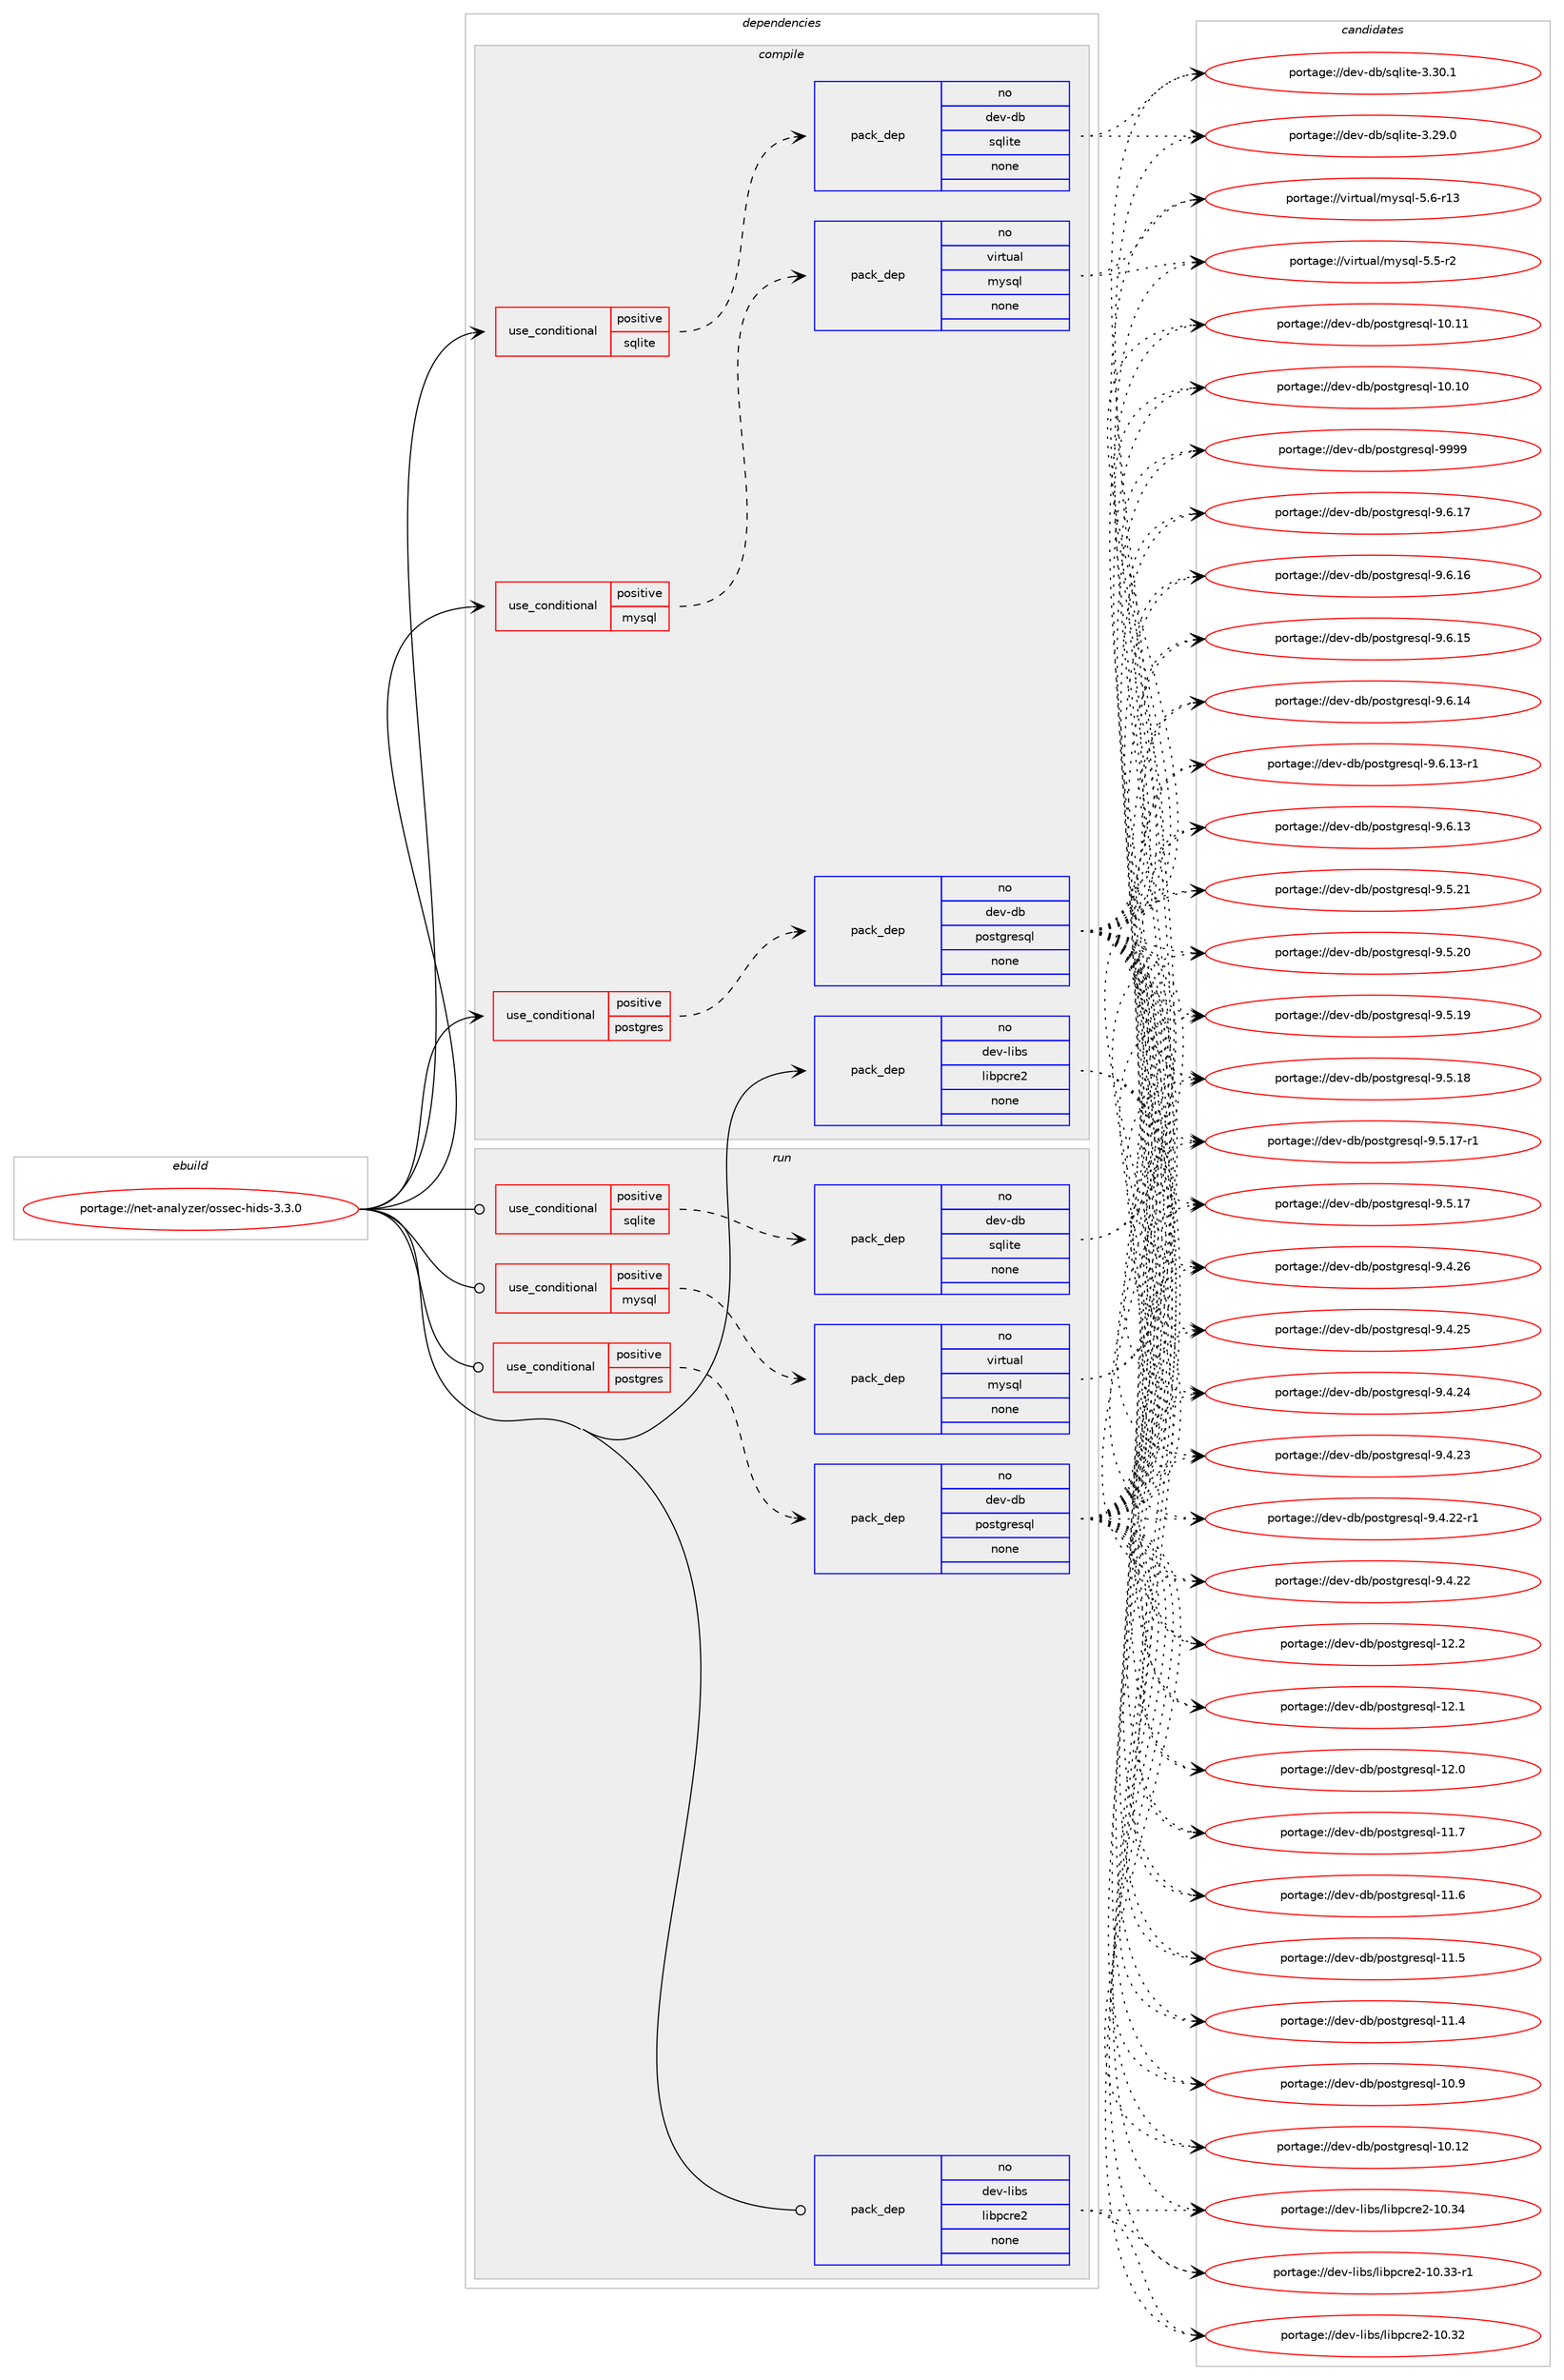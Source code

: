 digraph prolog {

# *************
# Graph options
# *************

newrank=true;
concentrate=true;
compound=true;
graph [rankdir=LR,fontname=Helvetica,fontsize=10,ranksep=1.5];#, ranksep=2.5, nodesep=0.2];
edge  [arrowhead=vee];
node  [fontname=Helvetica,fontsize=10];

# **********
# The ebuild
# **********

subgraph cluster_leftcol {
color=gray;
rank=same;
label=<<i>ebuild</i>>;
id [label="portage://net-analyzer/ossec-hids-3.3.0", color=red, width=4, href="../net-analyzer/ossec-hids-3.3.0.svg"];
}

# ****************
# The dependencies
# ****************

subgraph cluster_midcol {
color=gray;
label=<<i>dependencies</i>>;
subgraph cluster_compile {
fillcolor="#eeeeee";
style=filled;
label=<<i>compile</i>>;
subgraph cond23166 {
dependency101004 [label=<<TABLE BORDER="0" CELLBORDER="1" CELLSPACING="0" CELLPADDING="4"><TR><TD ROWSPAN="3" CELLPADDING="10">use_conditional</TD></TR><TR><TD>positive</TD></TR><TR><TD>mysql</TD></TR></TABLE>>, shape=none, color=red];
subgraph pack76008 {
dependency101005 [label=<<TABLE BORDER="0" CELLBORDER="1" CELLSPACING="0" CELLPADDING="4" WIDTH="220"><TR><TD ROWSPAN="6" CELLPADDING="30">pack_dep</TD></TR><TR><TD WIDTH="110">no</TD></TR><TR><TD>virtual</TD></TR><TR><TD>mysql</TD></TR><TR><TD>none</TD></TR><TR><TD></TD></TR></TABLE>>, shape=none, color=blue];
}
dependency101004:e -> dependency101005:w [weight=20,style="dashed",arrowhead="vee"];
}
id:e -> dependency101004:w [weight=20,style="solid",arrowhead="vee"];
subgraph cond23167 {
dependency101006 [label=<<TABLE BORDER="0" CELLBORDER="1" CELLSPACING="0" CELLPADDING="4"><TR><TD ROWSPAN="3" CELLPADDING="10">use_conditional</TD></TR><TR><TD>positive</TD></TR><TR><TD>postgres</TD></TR></TABLE>>, shape=none, color=red];
subgraph pack76009 {
dependency101007 [label=<<TABLE BORDER="0" CELLBORDER="1" CELLSPACING="0" CELLPADDING="4" WIDTH="220"><TR><TD ROWSPAN="6" CELLPADDING="30">pack_dep</TD></TR><TR><TD WIDTH="110">no</TD></TR><TR><TD>dev-db</TD></TR><TR><TD>postgresql</TD></TR><TR><TD>none</TD></TR><TR><TD></TD></TR></TABLE>>, shape=none, color=blue];
}
dependency101006:e -> dependency101007:w [weight=20,style="dashed",arrowhead="vee"];
}
id:e -> dependency101006:w [weight=20,style="solid",arrowhead="vee"];
subgraph cond23168 {
dependency101008 [label=<<TABLE BORDER="0" CELLBORDER="1" CELLSPACING="0" CELLPADDING="4"><TR><TD ROWSPAN="3" CELLPADDING="10">use_conditional</TD></TR><TR><TD>positive</TD></TR><TR><TD>sqlite</TD></TR></TABLE>>, shape=none, color=red];
subgraph pack76010 {
dependency101009 [label=<<TABLE BORDER="0" CELLBORDER="1" CELLSPACING="0" CELLPADDING="4" WIDTH="220"><TR><TD ROWSPAN="6" CELLPADDING="30">pack_dep</TD></TR><TR><TD WIDTH="110">no</TD></TR><TR><TD>dev-db</TD></TR><TR><TD>sqlite</TD></TR><TR><TD>none</TD></TR><TR><TD></TD></TR></TABLE>>, shape=none, color=blue];
}
dependency101008:e -> dependency101009:w [weight=20,style="dashed",arrowhead="vee"];
}
id:e -> dependency101008:w [weight=20,style="solid",arrowhead="vee"];
subgraph pack76011 {
dependency101010 [label=<<TABLE BORDER="0" CELLBORDER="1" CELLSPACING="0" CELLPADDING="4" WIDTH="220"><TR><TD ROWSPAN="6" CELLPADDING="30">pack_dep</TD></TR><TR><TD WIDTH="110">no</TD></TR><TR><TD>dev-libs</TD></TR><TR><TD>libpcre2</TD></TR><TR><TD>none</TD></TR><TR><TD></TD></TR></TABLE>>, shape=none, color=blue];
}
id:e -> dependency101010:w [weight=20,style="solid",arrowhead="vee"];
}
subgraph cluster_compileandrun {
fillcolor="#eeeeee";
style=filled;
label=<<i>compile and run</i>>;
}
subgraph cluster_run {
fillcolor="#eeeeee";
style=filled;
label=<<i>run</i>>;
subgraph cond23169 {
dependency101011 [label=<<TABLE BORDER="0" CELLBORDER="1" CELLSPACING="0" CELLPADDING="4"><TR><TD ROWSPAN="3" CELLPADDING="10">use_conditional</TD></TR><TR><TD>positive</TD></TR><TR><TD>mysql</TD></TR></TABLE>>, shape=none, color=red];
subgraph pack76012 {
dependency101012 [label=<<TABLE BORDER="0" CELLBORDER="1" CELLSPACING="0" CELLPADDING="4" WIDTH="220"><TR><TD ROWSPAN="6" CELLPADDING="30">pack_dep</TD></TR><TR><TD WIDTH="110">no</TD></TR><TR><TD>virtual</TD></TR><TR><TD>mysql</TD></TR><TR><TD>none</TD></TR><TR><TD></TD></TR></TABLE>>, shape=none, color=blue];
}
dependency101011:e -> dependency101012:w [weight=20,style="dashed",arrowhead="vee"];
}
id:e -> dependency101011:w [weight=20,style="solid",arrowhead="odot"];
subgraph cond23170 {
dependency101013 [label=<<TABLE BORDER="0" CELLBORDER="1" CELLSPACING="0" CELLPADDING="4"><TR><TD ROWSPAN="3" CELLPADDING="10">use_conditional</TD></TR><TR><TD>positive</TD></TR><TR><TD>postgres</TD></TR></TABLE>>, shape=none, color=red];
subgraph pack76013 {
dependency101014 [label=<<TABLE BORDER="0" CELLBORDER="1" CELLSPACING="0" CELLPADDING="4" WIDTH="220"><TR><TD ROWSPAN="6" CELLPADDING="30">pack_dep</TD></TR><TR><TD WIDTH="110">no</TD></TR><TR><TD>dev-db</TD></TR><TR><TD>postgresql</TD></TR><TR><TD>none</TD></TR><TR><TD></TD></TR></TABLE>>, shape=none, color=blue];
}
dependency101013:e -> dependency101014:w [weight=20,style="dashed",arrowhead="vee"];
}
id:e -> dependency101013:w [weight=20,style="solid",arrowhead="odot"];
subgraph cond23171 {
dependency101015 [label=<<TABLE BORDER="0" CELLBORDER="1" CELLSPACING="0" CELLPADDING="4"><TR><TD ROWSPAN="3" CELLPADDING="10">use_conditional</TD></TR><TR><TD>positive</TD></TR><TR><TD>sqlite</TD></TR></TABLE>>, shape=none, color=red];
subgraph pack76014 {
dependency101016 [label=<<TABLE BORDER="0" CELLBORDER="1" CELLSPACING="0" CELLPADDING="4" WIDTH="220"><TR><TD ROWSPAN="6" CELLPADDING="30">pack_dep</TD></TR><TR><TD WIDTH="110">no</TD></TR><TR><TD>dev-db</TD></TR><TR><TD>sqlite</TD></TR><TR><TD>none</TD></TR><TR><TD></TD></TR></TABLE>>, shape=none, color=blue];
}
dependency101015:e -> dependency101016:w [weight=20,style="dashed",arrowhead="vee"];
}
id:e -> dependency101015:w [weight=20,style="solid",arrowhead="odot"];
subgraph pack76015 {
dependency101017 [label=<<TABLE BORDER="0" CELLBORDER="1" CELLSPACING="0" CELLPADDING="4" WIDTH="220"><TR><TD ROWSPAN="6" CELLPADDING="30">pack_dep</TD></TR><TR><TD WIDTH="110">no</TD></TR><TR><TD>dev-libs</TD></TR><TR><TD>libpcre2</TD></TR><TR><TD>none</TD></TR><TR><TD></TD></TR></TABLE>>, shape=none, color=blue];
}
id:e -> dependency101017:w [weight=20,style="solid",arrowhead="odot"];
}
}

# **************
# The candidates
# **************

subgraph cluster_choices {
rank=same;
color=gray;
label=<<i>candidates</i>>;

subgraph choice76008 {
color=black;
nodesep=1;
choice118105114116117971084710912111511310845534654451144951 [label="portage://virtual/mysql-5.6-r13", color=red, width=4,href="../virtual/mysql-5.6-r13.svg"];
choice1181051141161179710847109121115113108455346534511450 [label="portage://virtual/mysql-5.5-r2", color=red, width=4,href="../virtual/mysql-5.5-r2.svg"];
dependency101005:e -> choice118105114116117971084710912111511310845534654451144951:w [style=dotted,weight="100"];
dependency101005:e -> choice1181051141161179710847109121115113108455346534511450:w [style=dotted,weight="100"];
}
subgraph choice76009 {
color=black;
nodesep=1;
choice1001011184510098471121111151161031141011151131084557575757 [label="portage://dev-db/postgresql-9999", color=red, width=4,href="../dev-db/postgresql-9999.svg"];
choice10010111845100984711211111511610311410111511310845574654464955 [label="portage://dev-db/postgresql-9.6.17", color=red, width=4,href="../dev-db/postgresql-9.6.17.svg"];
choice10010111845100984711211111511610311410111511310845574654464954 [label="portage://dev-db/postgresql-9.6.16", color=red, width=4,href="../dev-db/postgresql-9.6.16.svg"];
choice10010111845100984711211111511610311410111511310845574654464953 [label="portage://dev-db/postgresql-9.6.15", color=red, width=4,href="../dev-db/postgresql-9.6.15.svg"];
choice10010111845100984711211111511610311410111511310845574654464952 [label="portage://dev-db/postgresql-9.6.14", color=red, width=4,href="../dev-db/postgresql-9.6.14.svg"];
choice100101118451009847112111115116103114101115113108455746544649514511449 [label="portage://dev-db/postgresql-9.6.13-r1", color=red, width=4,href="../dev-db/postgresql-9.6.13-r1.svg"];
choice10010111845100984711211111511610311410111511310845574654464951 [label="portage://dev-db/postgresql-9.6.13", color=red, width=4,href="../dev-db/postgresql-9.6.13.svg"];
choice10010111845100984711211111511610311410111511310845574653465049 [label="portage://dev-db/postgresql-9.5.21", color=red, width=4,href="../dev-db/postgresql-9.5.21.svg"];
choice10010111845100984711211111511610311410111511310845574653465048 [label="portage://dev-db/postgresql-9.5.20", color=red, width=4,href="../dev-db/postgresql-9.5.20.svg"];
choice10010111845100984711211111511610311410111511310845574653464957 [label="portage://dev-db/postgresql-9.5.19", color=red, width=4,href="../dev-db/postgresql-9.5.19.svg"];
choice10010111845100984711211111511610311410111511310845574653464956 [label="portage://dev-db/postgresql-9.5.18", color=red, width=4,href="../dev-db/postgresql-9.5.18.svg"];
choice100101118451009847112111115116103114101115113108455746534649554511449 [label="portage://dev-db/postgresql-9.5.17-r1", color=red, width=4,href="../dev-db/postgresql-9.5.17-r1.svg"];
choice10010111845100984711211111511610311410111511310845574653464955 [label="portage://dev-db/postgresql-9.5.17", color=red, width=4,href="../dev-db/postgresql-9.5.17.svg"];
choice10010111845100984711211111511610311410111511310845574652465054 [label="portage://dev-db/postgresql-9.4.26", color=red, width=4,href="../dev-db/postgresql-9.4.26.svg"];
choice10010111845100984711211111511610311410111511310845574652465053 [label="portage://dev-db/postgresql-9.4.25", color=red, width=4,href="../dev-db/postgresql-9.4.25.svg"];
choice10010111845100984711211111511610311410111511310845574652465052 [label="portage://dev-db/postgresql-9.4.24", color=red, width=4,href="../dev-db/postgresql-9.4.24.svg"];
choice10010111845100984711211111511610311410111511310845574652465051 [label="portage://dev-db/postgresql-9.4.23", color=red, width=4,href="../dev-db/postgresql-9.4.23.svg"];
choice100101118451009847112111115116103114101115113108455746524650504511449 [label="portage://dev-db/postgresql-9.4.22-r1", color=red, width=4,href="../dev-db/postgresql-9.4.22-r1.svg"];
choice10010111845100984711211111511610311410111511310845574652465050 [label="portage://dev-db/postgresql-9.4.22", color=red, width=4,href="../dev-db/postgresql-9.4.22.svg"];
choice1001011184510098471121111151161031141011151131084549504650 [label="portage://dev-db/postgresql-12.2", color=red, width=4,href="../dev-db/postgresql-12.2.svg"];
choice1001011184510098471121111151161031141011151131084549504649 [label="portage://dev-db/postgresql-12.1", color=red, width=4,href="../dev-db/postgresql-12.1.svg"];
choice1001011184510098471121111151161031141011151131084549504648 [label="portage://dev-db/postgresql-12.0", color=red, width=4,href="../dev-db/postgresql-12.0.svg"];
choice1001011184510098471121111151161031141011151131084549494655 [label="portage://dev-db/postgresql-11.7", color=red, width=4,href="../dev-db/postgresql-11.7.svg"];
choice1001011184510098471121111151161031141011151131084549494654 [label="portage://dev-db/postgresql-11.6", color=red, width=4,href="../dev-db/postgresql-11.6.svg"];
choice1001011184510098471121111151161031141011151131084549494653 [label="portage://dev-db/postgresql-11.5", color=red, width=4,href="../dev-db/postgresql-11.5.svg"];
choice1001011184510098471121111151161031141011151131084549494652 [label="portage://dev-db/postgresql-11.4", color=red, width=4,href="../dev-db/postgresql-11.4.svg"];
choice1001011184510098471121111151161031141011151131084549484657 [label="portage://dev-db/postgresql-10.9", color=red, width=4,href="../dev-db/postgresql-10.9.svg"];
choice100101118451009847112111115116103114101115113108454948464950 [label="portage://dev-db/postgresql-10.12", color=red, width=4,href="../dev-db/postgresql-10.12.svg"];
choice100101118451009847112111115116103114101115113108454948464949 [label="portage://dev-db/postgresql-10.11", color=red, width=4,href="../dev-db/postgresql-10.11.svg"];
choice100101118451009847112111115116103114101115113108454948464948 [label="portage://dev-db/postgresql-10.10", color=red, width=4,href="../dev-db/postgresql-10.10.svg"];
dependency101007:e -> choice1001011184510098471121111151161031141011151131084557575757:w [style=dotted,weight="100"];
dependency101007:e -> choice10010111845100984711211111511610311410111511310845574654464955:w [style=dotted,weight="100"];
dependency101007:e -> choice10010111845100984711211111511610311410111511310845574654464954:w [style=dotted,weight="100"];
dependency101007:e -> choice10010111845100984711211111511610311410111511310845574654464953:w [style=dotted,weight="100"];
dependency101007:e -> choice10010111845100984711211111511610311410111511310845574654464952:w [style=dotted,weight="100"];
dependency101007:e -> choice100101118451009847112111115116103114101115113108455746544649514511449:w [style=dotted,weight="100"];
dependency101007:e -> choice10010111845100984711211111511610311410111511310845574654464951:w [style=dotted,weight="100"];
dependency101007:e -> choice10010111845100984711211111511610311410111511310845574653465049:w [style=dotted,weight="100"];
dependency101007:e -> choice10010111845100984711211111511610311410111511310845574653465048:w [style=dotted,weight="100"];
dependency101007:e -> choice10010111845100984711211111511610311410111511310845574653464957:w [style=dotted,weight="100"];
dependency101007:e -> choice10010111845100984711211111511610311410111511310845574653464956:w [style=dotted,weight="100"];
dependency101007:e -> choice100101118451009847112111115116103114101115113108455746534649554511449:w [style=dotted,weight="100"];
dependency101007:e -> choice10010111845100984711211111511610311410111511310845574653464955:w [style=dotted,weight="100"];
dependency101007:e -> choice10010111845100984711211111511610311410111511310845574652465054:w [style=dotted,weight="100"];
dependency101007:e -> choice10010111845100984711211111511610311410111511310845574652465053:w [style=dotted,weight="100"];
dependency101007:e -> choice10010111845100984711211111511610311410111511310845574652465052:w [style=dotted,weight="100"];
dependency101007:e -> choice10010111845100984711211111511610311410111511310845574652465051:w [style=dotted,weight="100"];
dependency101007:e -> choice100101118451009847112111115116103114101115113108455746524650504511449:w [style=dotted,weight="100"];
dependency101007:e -> choice10010111845100984711211111511610311410111511310845574652465050:w [style=dotted,weight="100"];
dependency101007:e -> choice1001011184510098471121111151161031141011151131084549504650:w [style=dotted,weight="100"];
dependency101007:e -> choice1001011184510098471121111151161031141011151131084549504649:w [style=dotted,weight="100"];
dependency101007:e -> choice1001011184510098471121111151161031141011151131084549504648:w [style=dotted,weight="100"];
dependency101007:e -> choice1001011184510098471121111151161031141011151131084549494655:w [style=dotted,weight="100"];
dependency101007:e -> choice1001011184510098471121111151161031141011151131084549494654:w [style=dotted,weight="100"];
dependency101007:e -> choice1001011184510098471121111151161031141011151131084549494653:w [style=dotted,weight="100"];
dependency101007:e -> choice1001011184510098471121111151161031141011151131084549494652:w [style=dotted,weight="100"];
dependency101007:e -> choice1001011184510098471121111151161031141011151131084549484657:w [style=dotted,weight="100"];
dependency101007:e -> choice100101118451009847112111115116103114101115113108454948464950:w [style=dotted,weight="100"];
dependency101007:e -> choice100101118451009847112111115116103114101115113108454948464949:w [style=dotted,weight="100"];
dependency101007:e -> choice100101118451009847112111115116103114101115113108454948464948:w [style=dotted,weight="100"];
}
subgraph choice76010 {
color=black;
nodesep=1;
choice10010111845100984711511310810511610145514651484649 [label="portage://dev-db/sqlite-3.30.1", color=red, width=4,href="../dev-db/sqlite-3.30.1.svg"];
choice10010111845100984711511310810511610145514650574648 [label="portage://dev-db/sqlite-3.29.0", color=red, width=4,href="../dev-db/sqlite-3.29.0.svg"];
dependency101009:e -> choice10010111845100984711511310810511610145514651484649:w [style=dotted,weight="100"];
dependency101009:e -> choice10010111845100984711511310810511610145514650574648:w [style=dotted,weight="100"];
}
subgraph choice76011 {
color=black;
nodesep=1;
choice100101118451081059811547108105981129911410150454948465152 [label="portage://dev-libs/libpcre2-10.34", color=red, width=4,href="../dev-libs/libpcre2-10.34.svg"];
choice1001011184510810598115471081059811299114101504549484651514511449 [label="portage://dev-libs/libpcre2-10.33-r1", color=red, width=4,href="../dev-libs/libpcre2-10.33-r1.svg"];
choice100101118451081059811547108105981129911410150454948465150 [label="portage://dev-libs/libpcre2-10.32", color=red, width=4,href="../dev-libs/libpcre2-10.32.svg"];
dependency101010:e -> choice100101118451081059811547108105981129911410150454948465152:w [style=dotted,weight="100"];
dependency101010:e -> choice1001011184510810598115471081059811299114101504549484651514511449:w [style=dotted,weight="100"];
dependency101010:e -> choice100101118451081059811547108105981129911410150454948465150:w [style=dotted,weight="100"];
}
subgraph choice76012 {
color=black;
nodesep=1;
choice118105114116117971084710912111511310845534654451144951 [label="portage://virtual/mysql-5.6-r13", color=red, width=4,href="../virtual/mysql-5.6-r13.svg"];
choice1181051141161179710847109121115113108455346534511450 [label="portage://virtual/mysql-5.5-r2", color=red, width=4,href="../virtual/mysql-5.5-r2.svg"];
dependency101012:e -> choice118105114116117971084710912111511310845534654451144951:w [style=dotted,weight="100"];
dependency101012:e -> choice1181051141161179710847109121115113108455346534511450:w [style=dotted,weight="100"];
}
subgraph choice76013 {
color=black;
nodesep=1;
choice1001011184510098471121111151161031141011151131084557575757 [label="portage://dev-db/postgresql-9999", color=red, width=4,href="../dev-db/postgresql-9999.svg"];
choice10010111845100984711211111511610311410111511310845574654464955 [label="portage://dev-db/postgresql-9.6.17", color=red, width=4,href="../dev-db/postgresql-9.6.17.svg"];
choice10010111845100984711211111511610311410111511310845574654464954 [label="portage://dev-db/postgresql-9.6.16", color=red, width=4,href="../dev-db/postgresql-9.6.16.svg"];
choice10010111845100984711211111511610311410111511310845574654464953 [label="portage://dev-db/postgresql-9.6.15", color=red, width=4,href="../dev-db/postgresql-9.6.15.svg"];
choice10010111845100984711211111511610311410111511310845574654464952 [label="portage://dev-db/postgresql-9.6.14", color=red, width=4,href="../dev-db/postgresql-9.6.14.svg"];
choice100101118451009847112111115116103114101115113108455746544649514511449 [label="portage://dev-db/postgresql-9.6.13-r1", color=red, width=4,href="../dev-db/postgresql-9.6.13-r1.svg"];
choice10010111845100984711211111511610311410111511310845574654464951 [label="portage://dev-db/postgresql-9.6.13", color=red, width=4,href="../dev-db/postgresql-9.6.13.svg"];
choice10010111845100984711211111511610311410111511310845574653465049 [label="portage://dev-db/postgresql-9.5.21", color=red, width=4,href="../dev-db/postgresql-9.5.21.svg"];
choice10010111845100984711211111511610311410111511310845574653465048 [label="portage://dev-db/postgresql-9.5.20", color=red, width=4,href="../dev-db/postgresql-9.5.20.svg"];
choice10010111845100984711211111511610311410111511310845574653464957 [label="portage://dev-db/postgresql-9.5.19", color=red, width=4,href="../dev-db/postgresql-9.5.19.svg"];
choice10010111845100984711211111511610311410111511310845574653464956 [label="portage://dev-db/postgresql-9.5.18", color=red, width=4,href="../dev-db/postgresql-9.5.18.svg"];
choice100101118451009847112111115116103114101115113108455746534649554511449 [label="portage://dev-db/postgresql-9.5.17-r1", color=red, width=4,href="../dev-db/postgresql-9.5.17-r1.svg"];
choice10010111845100984711211111511610311410111511310845574653464955 [label="portage://dev-db/postgresql-9.5.17", color=red, width=4,href="../dev-db/postgresql-9.5.17.svg"];
choice10010111845100984711211111511610311410111511310845574652465054 [label="portage://dev-db/postgresql-9.4.26", color=red, width=4,href="../dev-db/postgresql-9.4.26.svg"];
choice10010111845100984711211111511610311410111511310845574652465053 [label="portage://dev-db/postgresql-9.4.25", color=red, width=4,href="../dev-db/postgresql-9.4.25.svg"];
choice10010111845100984711211111511610311410111511310845574652465052 [label="portage://dev-db/postgresql-9.4.24", color=red, width=4,href="../dev-db/postgresql-9.4.24.svg"];
choice10010111845100984711211111511610311410111511310845574652465051 [label="portage://dev-db/postgresql-9.4.23", color=red, width=4,href="../dev-db/postgresql-9.4.23.svg"];
choice100101118451009847112111115116103114101115113108455746524650504511449 [label="portage://dev-db/postgresql-9.4.22-r1", color=red, width=4,href="../dev-db/postgresql-9.4.22-r1.svg"];
choice10010111845100984711211111511610311410111511310845574652465050 [label="portage://dev-db/postgresql-9.4.22", color=red, width=4,href="../dev-db/postgresql-9.4.22.svg"];
choice1001011184510098471121111151161031141011151131084549504650 [label="portage://dev-db/postgresql-12.2", color=red, width=4,href="../dev-db/postgresql-12.2.svg"];
choice1001011184510098471121111151161031141011151131084549504649 [label="portage://dev-db/postgresql-12.1", color=red, width=4,href="../dev-db/postgresql-12.1.svg"];
choice1001011184510098471121111151161031141011151131084549504648 [label="portage://dev-db/postgresql-12.0", color=red, width=4,href="../dev-db/postgresql-12.0.svg"];
choice1001011184510098471121111151161031141011151131084549494655 [label="portage://dev-db/postgresql-11.7", color=red, width=4,href="../dev-db/postgresql-11.7.svg"];
choice1001011184510098471121111151161031141011151131084549494654 [label="portage://dev-db/postgresql-11.6", color=red, width=4,href="../dev-db/postgresql-11.6.svg"];
choice1001011184510098471121111151161031141011151131084549494653 [label="portage://dev-db/postgresql-11.5", color=red, width=4,href="../dev-db/postgresql-11.5.svg"];
choice1001011184510098471121111151161031141011151131084549494652 [label="portage://dev-db/postgresql-11.4", color=red, width=4,href="../dev-db/postgresql-11.4.svg"];
choice1001011184510098471121111151161031141011151131084549484657 [label="portage://dev-db/postgresql-10.9", color=red, width=4,href="../dev-db/postgresql-10.9.svg"];
choice100101118451009847112111115116103114101115113108454948464950 [label="portage://dev-db/postgresql-10.12", color=red, width=4,href="../dev-db/postgresql-10.12.svg"];
choice100101118451009847112111115116103114101115113108454948464949 [label="portage://dev-db/postgresql-10.11", color=red, width=4,href="../dev-db/postgresql-10.11.svg"];
choice100101118451009847112111115116103114101115113108454948464948 [label="portage://dev-db/postgresql-10.10", color=red, width=4,href="../dev-db/postgresql-10.10.svg"];
dependency101014:e -> choice1001011184510098471121111151161031141011151131084557575757:w [style=dotted,weight="100"];
dependency101014:e -> choice10010111845100984711211111511610311410111511310845574654464955:w [style=dotted,weight="100"];
dependency101014:e -> choice10010111845100984711211111511610311410111511310845574654464954:w [style=dotted,weight="100"];
dependency101014:e -> choice10010111845100984711211111511610311410111511310845574654464953:w [style=dotted,weight="100"];
dependency101014:e -> choice10010111845100984711211111511610311410111511310845574654464952:w [style=dotted,weight="100"];
dependency101014:e -> choice100101118451009847112111115116103114101115113108455746544649514511449:w [style=dotted,weight="100"];
dependency101014:e -> choice10010111845100984711211111511610311410111511310845574654464951:w [style=dotted,weight="100"];
dependency101014:e -> choice10010111845100984711211111511610311410111511310845574653465049:w [style=dotted,weight="100"];
dependency101014:e -> choice10010111845100984711211111511610311410111511310845574653465048:w [style=dotted,weight="100"];
dependency101014:e -> choice10010111845100984711211111511610311410111511310845574653464957:w [style=dotted,weight="100"];
dependency101014:e -> choice10010111845100984711211111511610311410111511310845574653464956:w [style=dotted,weight="100"];
dependency101014:e -> choice100101118451009847112111115116103114101115113108455746534649554511449:w [style=dotted,weight="100"];
dependency101014:e -> choice10010111845100984711211111511610311410111511310845574653464955:w [style=dotted,weight="100"];
dependency101014:e -> choice10010111845100984711211111511610311410111511310845574652465054:w [style=dotted,weight="100"];
dependency101014:e -> choice10010111845100984711211111511610311410111511310845574652465053:w [style=dotted,weight="100"];
dependency101014:e -> choice10010111845100984711211111511610311410111511310845574652465052:w [style=dotted,weight="100"];
dependency101014:e -> choice10010111845100984711211111511610311410111511310845574652465051:w [style=dotted,weight="100"];
dependency101014:e -> choice100101118451009847112111115116103114101115113108455746524650504511449:w [style=dotted,weight="100"];
dependency101014:e -> choice10010111845100984711211111511610311410111511310845574652465050:w [style=dotted,weight="100"];
dependency101014:e -> choice1001011184510098471121111151161031141011151131084549504650:w [style=dotted,weight="100"];
dependency101014:e -> choice1001011184510098471121111151161031141011151131084549504649:w [style=dotted,weight="100"];
dependency101014:e -> choice1001011184510098471121111151161031141011151131084549504648:w [style=dotted,weight="100"];
dependency101014:e -> choice1001011184510098471121111151161031141011151131084549494655:w [style=dotted,weight="100"];
dependency101014:e -> choice1001011184510098471121111151161031141011151131084549494654:w [style=dotted,weight="100"];
dependency101014:e -> choice1001011184510098471121111151161031141011151131084549494653:w [style=dotted,weight="100"];
dependency101014:e -> choice1001011184510098471121111151161031141011151131084549494652:w [style=dotted,weight="100"];
dependency101014:e -> choice1001011184510098471121111151161031141011151131084549484657:w [style=dotted,weight="100"];
dependency101014:e -> choice100101118451009847112111115116103114101115113108454948464950:w [style=dotted,weight="100"];
dependency101014:e -> choice100101118451009847112111115116103114101115113108454948464949:w [style=dotted,weight="100"];
dependency101014:e -> choice100101118451009847112111115116103114101115113108454948464948:w [style=dotted,weight="100"];
}
subgraph choice76014 {
color=black;
nodesep=1;
choice10010111845100984711511310810511610145514651484649 [label="portage://dev-db/sqlite-3.30.1", color=red, width=4,href="../dev-db/sqlite-3.30.1.svg"];
choice10010111845100984711511310810511610145514650574648 [label="portage://dev-db/sqlite-3.29.0", color=red, width=4,href="../dev-db/sqlite-3.29.0.svg"];
dependency101016:e -> choice10010111845100984711511310810511610145514651484649:w [style=dotted,weight="100"];
dependency101016:e -> choice10010111845100984711511310810511610145514650574648:w [style=dotted,weight="100"];
}
subgraph choice76015 {
color=black;
nodesep=1;
choice100101118451081059811547108105981129911410150454948465152 [label="portage://dev-libs/libpcre2-10.34", color=red, width=4,href="../dev-libs/libpcre2-10.34.svg"];
choice1001011184510810598115471081059811299114101504549484651514511449 [label="portage://dev-libs/libpcre2-10.33-r1", color=red, width=4,href="../dev-libs/libpcre2-10.33-r1.svg"];
choice100101118451081059811547108105981129911410150454948465150 [label="portage://dev-libs/libpcre2-10.32", color=red, width=4,href="../dev-libs/libpcre2-10.32.svg"];
dependency101017:e -> choice100101118451081059811547108105981129911410150454948465152:w [style=dotted,weight="100"];
dependency101017:e -> choice1001011184510810598115471081059811299114101504549484651514511449:w [style=dotted,weight="100"];
dependency101017:e -> choice100101118451081059811547108105981129911410150454948465150:w [style=dotted,weight="100"];
}
}

}
